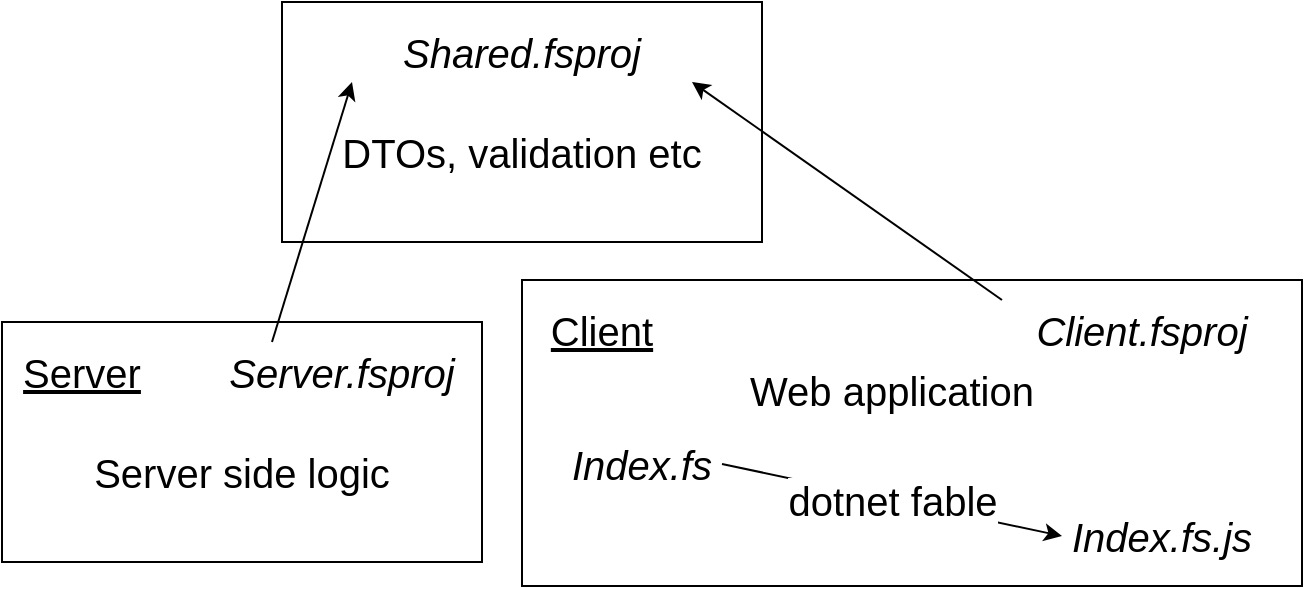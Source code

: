 <mxfile version="15.8.6" type="device"><diagram id="5feL-bHY40HuUCbShzEq" name="Page-1"><mxGraphModel dx="1143" dy="967" grid="1" gridSize="10" guides="1" tooltips="1" connect="1" arrows="1" fold="1" page="1" pageScale="1" pageWidth="827" pageHeight="1169" math="0" shadow="0"><root><mxCell id="0"/><mxCell id="1" parent="0"/><mxCell id="TbrI5DR7wEPac3m-bBbP-2" value="" style="rounded=0;whiteSpace=wrap;html=1;" vertex="1" parent="1"><mxGeometry x="30" y="200" width="240" height="120" as="geometry"/></mxCell><mxCell id="TbrI5DR7wEPac3m-bBbP-3" value="&lt;font style=&quot;font-size: 20px&quot;&gt;&lt;u&gt;Server&lt;/u&gt;&lt;/font&gt;" style="text;html=1;strokeColor=none;fillColor=none;align=center;verticalAlign=middle;whiteSpace=wrap;rounded=0;" vertex="1" parent="1"><mxGeometry x="40" y="210" width="60" height="30" as="geometry"/></mxCell><mxCell id="TbrI5DR7wEPac3m-bBbP-4" value="" style="rounded=0;whiteSpace=wrap;html=1;" vertex="1" parent="1"><mxGeometry x="290" y="179" width="390" height="153" as="geometry"/></mxCell><mxCell id="TbrI5DR7wEPac3m-bBbP-5" value="&lt;font style=&quot;font-size: 20px&quot;&gt;&lt;u&gt;Client&lt;/u&gt;&lt;br&gt;&lt;/font&gt;" style="text;html=1;strokeColor=none;fillColor=none;align=center;verticalAlign=middle;whiteSpace=wrap;rounded=0;" vertex="1" parent="1"><mxGeometry x="300" y="189" width="60" height="30" as="geometry"/></mxCell><mxCell id="TbrI5DR7wEPac3m-bBbP-6" value="&lt;i&gt;Server.fsproj&lt;/i&gt;" style="text;html=1;strokeColor=none;fillColor=none;align=center;verticalAlign=middle;whiteSpace=wrap;rounded=0;fontSize=20;" vertex="1" parent="1"><mxGeometry x="130" y="210" width="140" height="30" as="geometry"/></mxCell><mxCell id="TbrI5DR7wEPac3m-bBbP-7" value="" style="rounded=0;whiteSpace=wrap;html=1;" vertex="1" parent="1"><mxGeometry x="170" y="40" width="240" height="120" as="geometry"/></mxCell><mxCell id="TbrI5DR7wEPac3m-bBbP-8" value="&lt;font style=&quot;font-size: 20px&quot;&gt;&lt;i&gt;Shared.fsproj&lt;/i&gt;&lt;/font&gt;" style="text;html=1;strokeColor=none;fillColor=none;align=center;verticalAlign=middle;whiteSpace=wrap;rounded=0;" vertex="1" parent="1"><mxGeometry x="205" y="50" width="170" height="30" as="geometry"/></mxCell><mxCell id="TbrI5DR7wEPac3m-bBbP-10" value="" style="endArrow=classic;html=1;rounded=0;fontSize=20;exitX=0.25;exitY=0;exitDx=0;exitDy=0;entryX=0;entryY=1;entryDx=0;entryDy=0;" edge="1" parent="1" source="TbrI5DR7wEPac3m-bBbP-6" target="TbrI5DR7wEPac3m-bBbP-8"><mxGeometry width="50" height="50" relative="1" as="geometry"><mxPoint x="100" y="530" as="sourcePoint"/><mxPoint x="110" y="120" as="targetPoint"/></mxGeometry></mxCell><mxCell id="TbrI5DR7wEPac3m-bBbP-12" value="&lt;i&gt;Client.fsproj&lt;/i&gt;" style="text;html=1;strokeColor=none;fillColor=none;align=center;verticalAlign=middle;whiteSpace=wrap;rounded=0;fontSize=20;" vertex="1" parent="1"><mxGeometry x="530" y="189" width="140" height="30" as="geometry"/></mxCell><mxCell id="TbrI5DR7wEPac3m-bBbP-13" value="" style="endArrow=classic;html=1;rounded=0;fontSize=20;entryX=1;entryY=1;entryDx=0;entryDy=0;exitX=0;exitY=0;exitDx=0;exitDy=0;" edge="1" parent="1" source="TbrI5DR7wEPac3m-bBbP-12" target="TbrI5DR7wEPac3m-bBbP-8"><mxGeometry width="50" height="50" relative="1" as="geometry"><mxPoint x="760" y="300" as="sourcePoint"/><mxPoint x="160" y="300" as="targetPoint"/></mxGeometry></mxCell><mxCell id="TbrI5DR7wEPac3m-bBbP-14" value="DTOs, validation etc" style="text;html=1;strokeColor=none;fillColor=none;align=center;verticalAlign=middle;whiteSpace=wrap;rounded=0;fontSize=20;" vertex="1" parent="1"><mxGeometry x="190" y="100" width="200" height="30" as="geometry"/></mxCell><mxCell id="TbrI5DR7wEPac3m-bBbP-15" value="Server side logic" style="text;html=1;strokeColor=none;fillColor=none;align=center;verticalAlign=middle;whiteSpace=wrap;rounded=0;fontSize=20;" vertex="1" parent="1"><mxGeometry x="50" y="260" width="200" height="30" as="geometry"/></mxCell><mxCell id="TbrI5DR7wEPac3m-bBbP-16" value="Web application" style="text;html=1;strokeColor=none;fillColor=none;align=center;verticalAlign=middle;whiteSpace=wrap;rounded=0;fontSize=20;" vertex="1" parent="1"><mxGeometry x="390" y="219" width="170" height="30" as="geometry"/></mxCell><mxCell id="TbrI5DR7wEPac3m-bBbP-17" value="&lt;i&gt;Index.fs&lt;/i&gt;" style="text;html=1;strokeColor=none;fillColor=none;align=center;verticalAlign=middle;whiteSpace=wrap;rounded=0;fontSize=20;" vertex="1" parent="1"><mxGeometry x="310" y="256" width="80" height="30" as="geometry"/></mxCell><mxCell id="TbrI5DR7wEPac3m-bBbP-18" value="&lt;i&gt;Index.fs.js&lt;/i&gt;" style="text;html=1;strokeColor=none;fillColor=none;align=center;verticalAlign=middle;whiteSpace=wrap;rounded=0;fontSize=20;" vertex="1" parent="1"><mxGeometry x="560" y="292" width="100" height="30" as="geometry"/></mxCell><mxCell id="TbrI5DR7wEPac3m-bBbP-26" value="" style="endArrow=classic;html=1;rounded=0;fontSize=20;exitX=1;exitY=0.5;exitDx=0;exitDy=0;entryX=0;entryY=0.5;entryDx=0;entryDy=0;" edge="1" parent="1" source="TbrI5DR7wEPac3m-bBbP-17" target="TbrI5DR7wEPac3m-bBbP-18"><mxGeometry relative="1" as="geometry"><mxPoint x="500" y="290.5" as="sourcePoint"/><mxPoint x="600" y="290.5" as="targetPoint"/></mxGeometry></mxCell><mxCell id="TbrI5DR7wEPac3m-bBbP-27" value="dotnet fable" style="edgeLabel;resizable=0;html=1;align=center;verticalAlign=middle;fontSize=20;" connectable="0" vertex="1" parent="TbrI5DR7wEPac3m-bBbP-26"><mxGeometry relative="1" as="geometry"/></mxCell></root></mxGraphModel></diagram></mxfile>